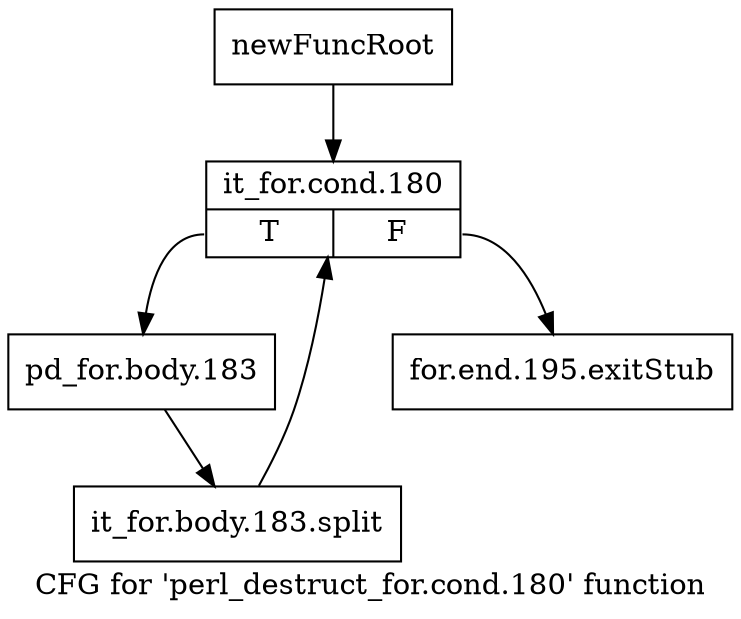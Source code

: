 digraph "CFG for 'perl_destruct_for.cond.180' function" {
	label="CFG for 'perl_destruct_for.cond.180' function";

	Node0x4d24370 [shape=record,label="{newFuncRoot}"];
	Node0x4d24370 -> Node0x4d24410;
	Node0x4d243c0 [shape=record,label="{for.end.195.exitStub}"];
	Node0x4d24410 [shape=record,label="{it_for.cond.180|{<s0>T|<s1>F}}"];
	Node0x4d24410:s0 -> Node0x4d24460;
	Node0x4d24410:s1 -> Node0x4d243c0;
	Node0x4d24460 [shape=record,label="{pd_for.body.183}"];
	Node0x4d24460 -> Node0x6618be0;
	Node0x6618be0 [shape=record,label="{it_for.body.183.split}"];
	Node0x6618be0 -> Node0x4d24410;
}
